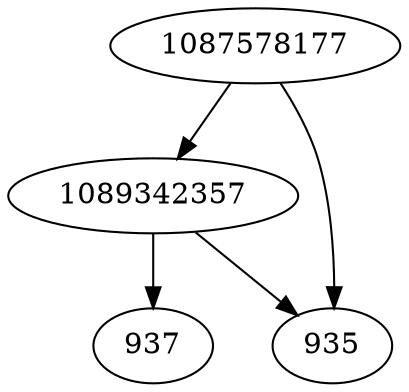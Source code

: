 strict digraph  {
1087578177;
937;
1089342357;
935;
1087578177 -> 935;
1087578177 -> 1089342357;
1089342357 -> 935;
1089342357 -> 937;
}
